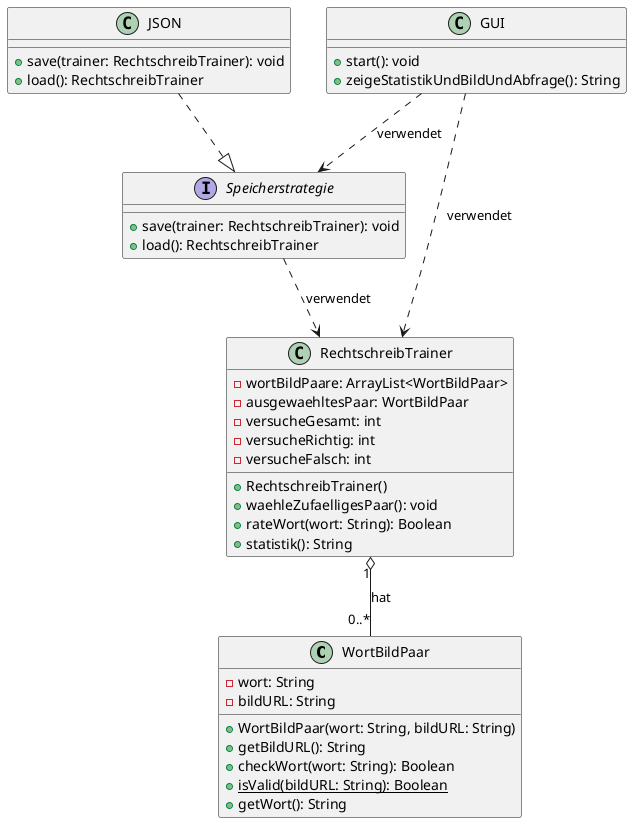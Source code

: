 @startuml
class WortBildPaar {
  -wort: String
  -bildURL: String
  +WortBildPaar(wort: String, bildURL: String)
  +getBildURL(): String
  +checkWort(wort: String): Boolean
  {static} +isValid(bildURL: String): Boolean
  +getWort(): String
}

class RechtschreibTrainer {
  -wortBildPaare: ArrayList<WortBildPaar>
  -ausgewaehltesPaar: WortBildPaar
  -versucheGesamt: int
  -versucheRichtig: int
  -versucheFalsch: int
  +RechtschreibTrainer()
  +waehleZufaelligesPaar(): void
  +rateWort(wort: String): Boolean
  +statistik(): String
}

interface Speicherstrategie {
  +save(trainer: RechtschreibTrainer): void
  +load(): RechtschreibTrainer
}

class JSON {
  +save(trainer: RechtschreibTrainer): void
  +load(): RechtschreibTrainer
}

class GUI {
  +start(): void
  +zeigeStatistikUndBildUndAbfrage(): String
}

RechtschreibTrainer "1" o-- "0..*" WortBildPaar : hat
GUI ..> Speicherstrategie : verwendet
JSON ..|> Speicherstrategie
GUI ..> RechtschreibTrainer : verwendet
Speicherstrategie ..> RechtschreibTrainer : verwendet
@enduml